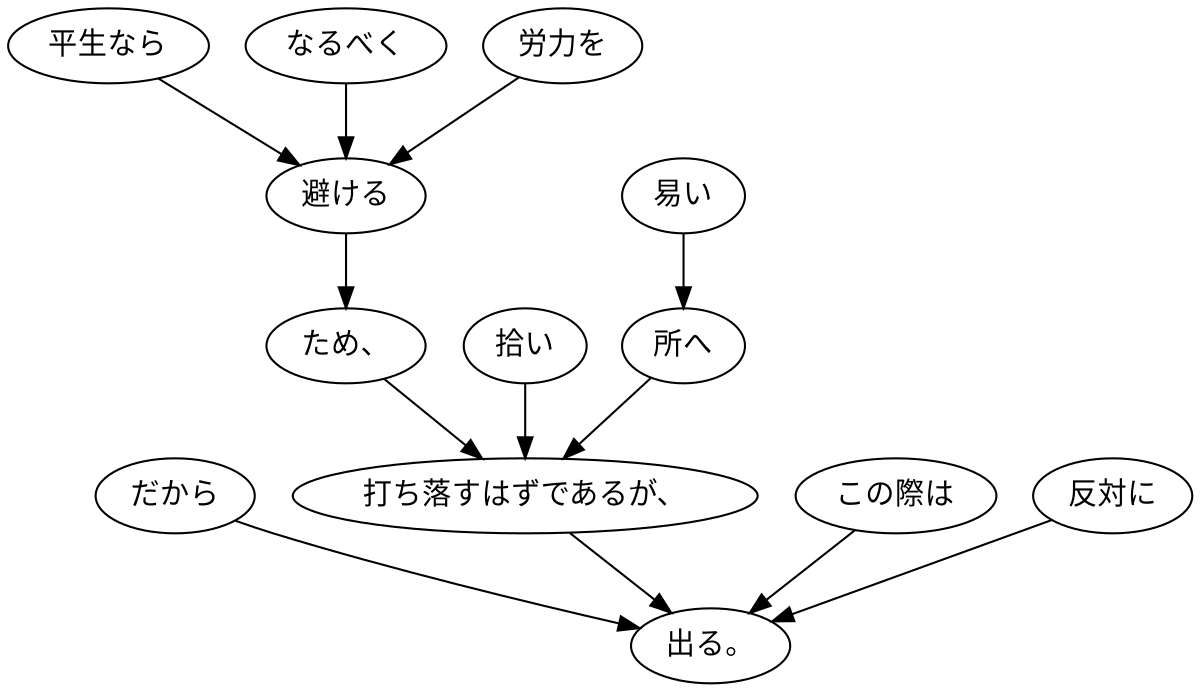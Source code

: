 digraph graph5070 {
	node0 [label="だから"];
	node1 [label="平生なら"];
	node2 [label="なるべく"];
	node3 [label="労力を"];
	node4 [label="避ける"];
	node5 [label="ため、"];
	node6 [label="拾い"];
	node7 [label="易い"];
	node8 [label="所へ"];
	node9 [label="打ち落すはずであるが、"];
	node10 [label="この際は"];
	node11 [label="反対に"];
	node12 [label="出る。"];
	node0 -> node12;
	node1 -> node4;
	node2 -> node4;
	node3 -> node4;
	node4 -> node5;
	node5 -> node9;
	node6 -> node9;
	node7 -> node8;
	node8 -> node9;
	node9 -> node12;
	node10 -> node12;
	node11 -> node12;
}
